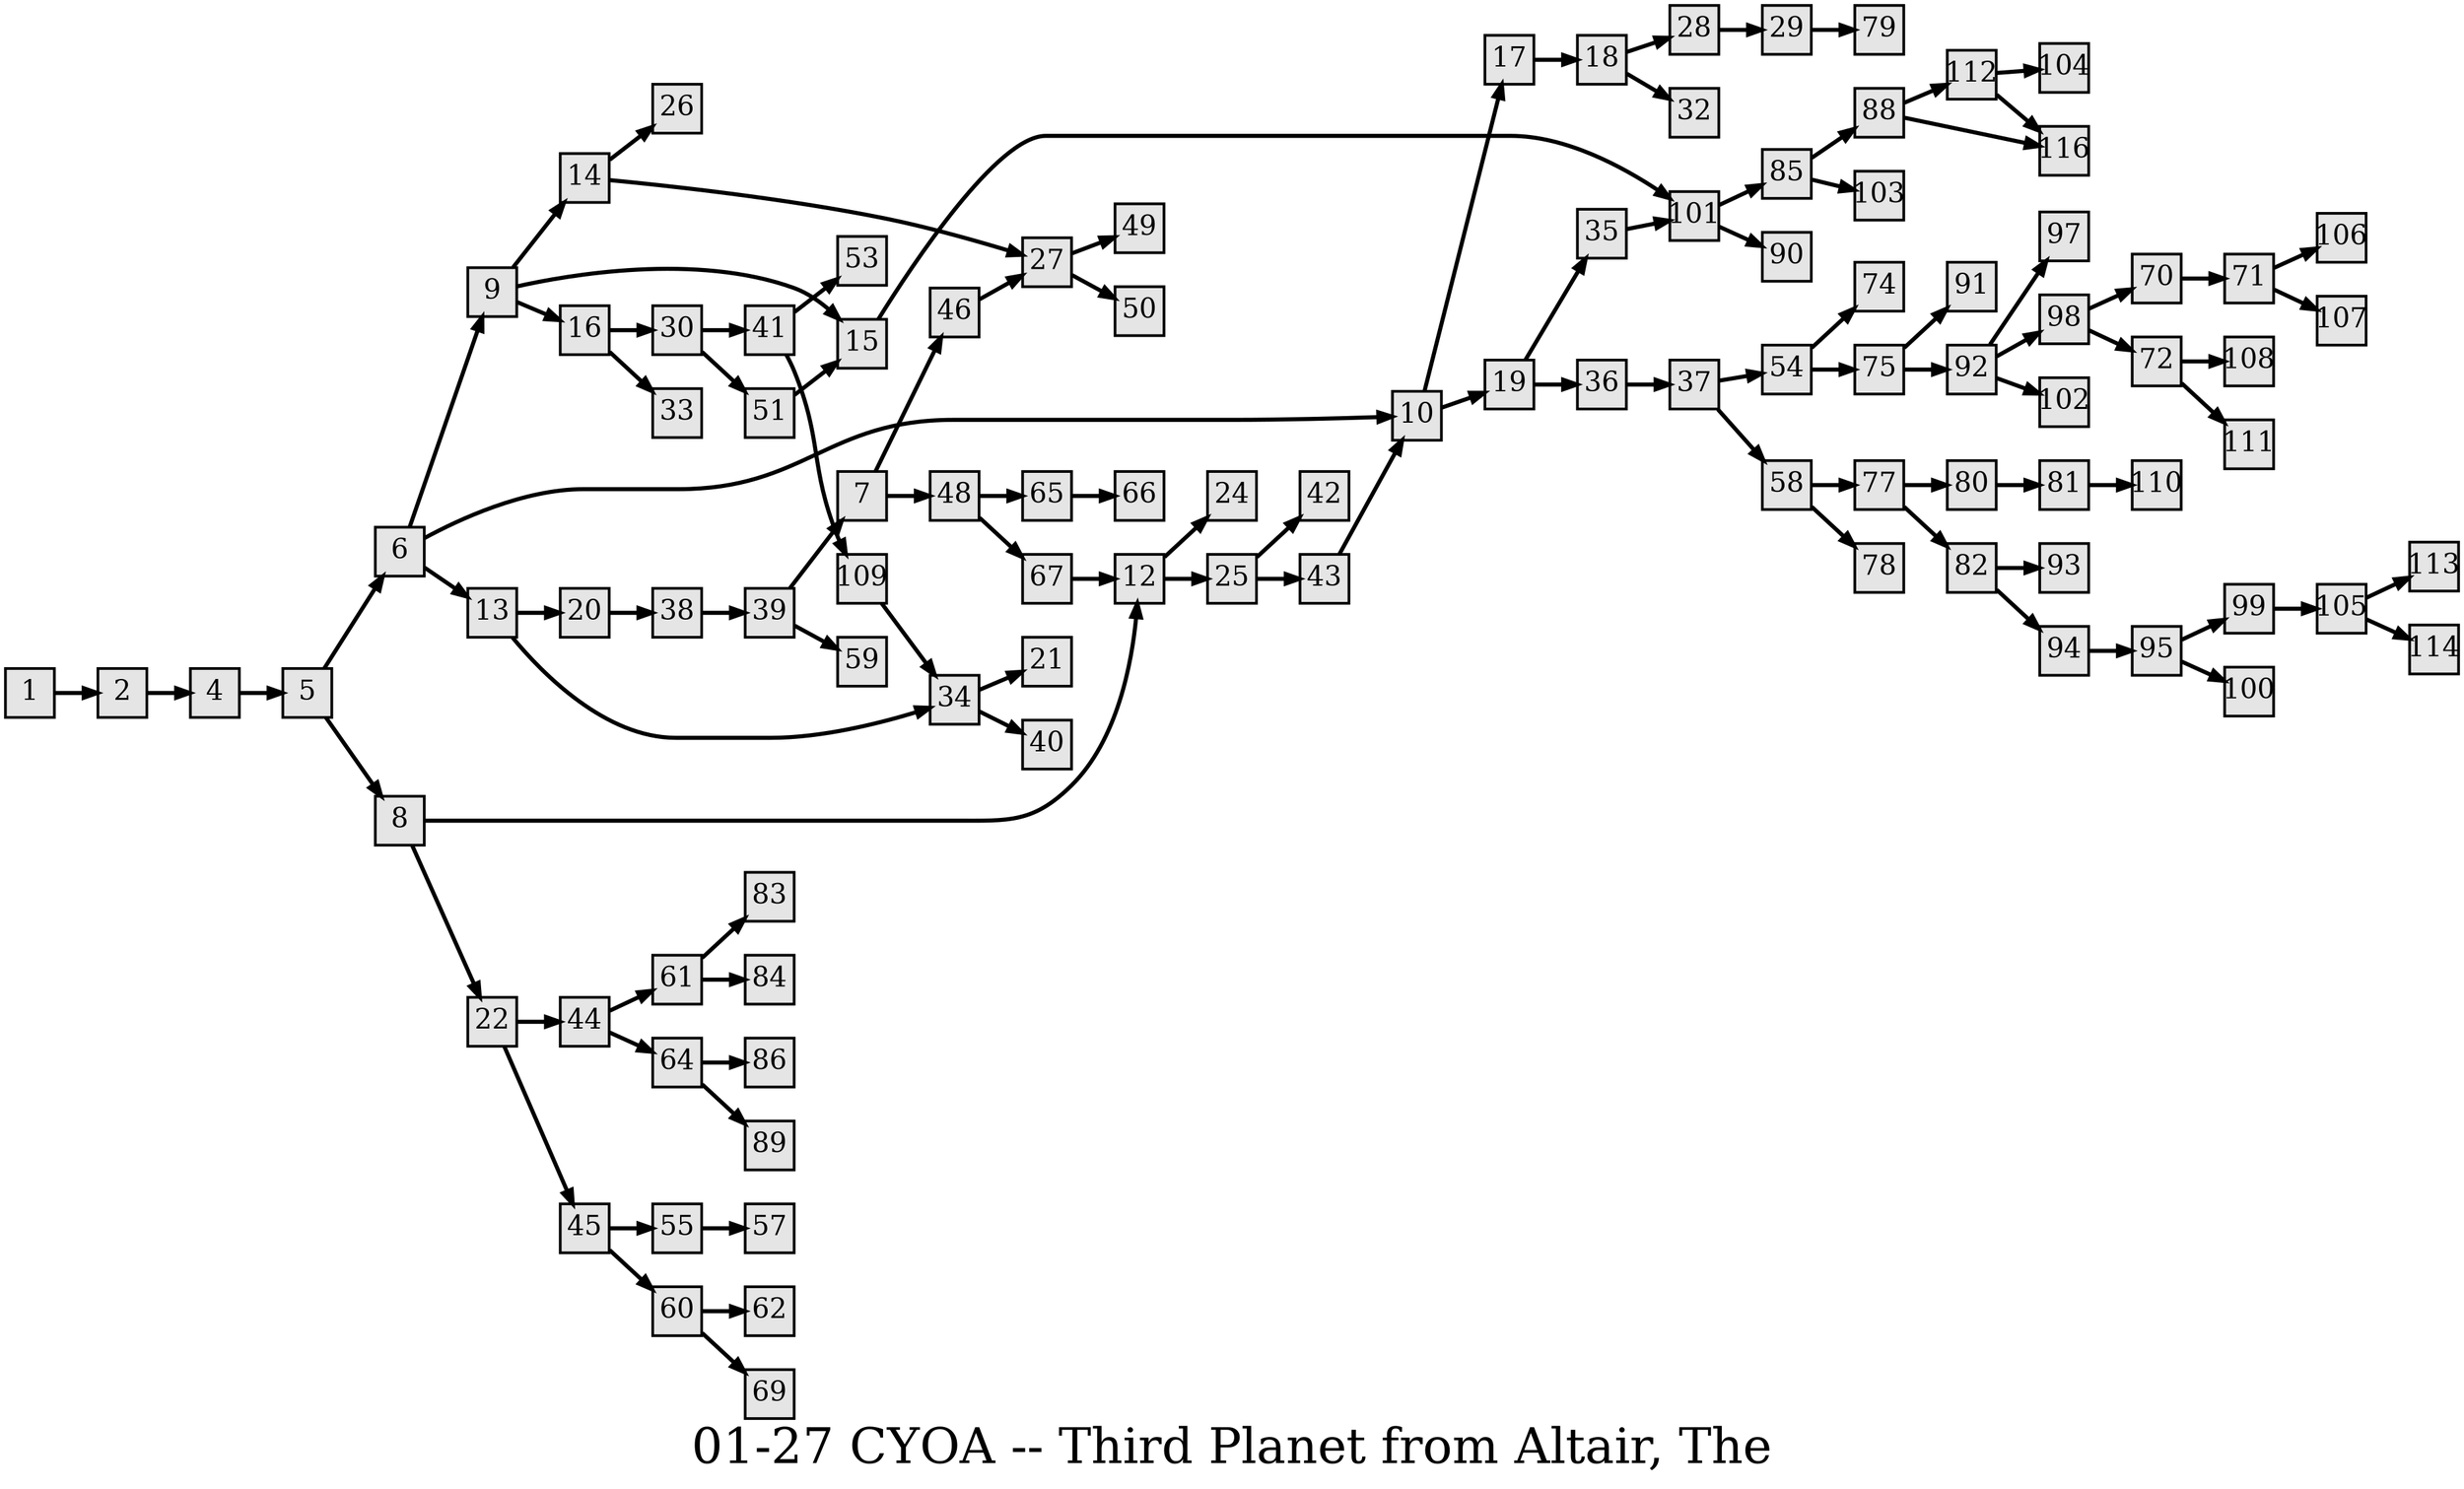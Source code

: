 digraph g{
  graph [ label="01-27 CYOA -- Third Planet from Altair, The" rankdir=LR, ordering=out, fontsize=36, nodesep="0.35", ranksep="0.45"];
  node  [shape=rect, penwidth=2, fontsize=20, style=filled, fillcolor=grey90, margin="0,0", labelfloat=true, regular=true, fixedsize=true];
  edge  [labelfloat=true, penwidth=3, fontsize=12];
  // ---;
  // group  : Katz;
  // id     : 01-27;
  // gbid   : 332;
  // series : CYOA;
  // title  : Third Planet from Altair, The;
  // author : Edward Packard;
  // credit:;
  // - name : Juliet Way-Henthorn;
  // role : encoder;
  // date : 2017-08-17;
  // - name : Jeremy Douglass;
  // role : editor;
  // date : 2017-10-19;
  // render:;
  // - name   : small;
  // styles : gvStyles-small.txt;
  // engine : dot;
  // comment: >;
  
  // ---;
  
  // From | To | Label;
  
  1 -> 2;
  2 -> 4;
  4 -> 5;
  5 -> 6;
  5 -> 8;
  6 -> 9;
  6 -> 10;
  6 -> 13;
  7 -> 46;
  7 -> 48;
  8 -> 12;
  8 -> 22;
  9 -> 14;
  9 -> 15;
  9 -> 16;
  10 -> 17;
  10 -> 19;
  12 -> 24;
  12 -> 25;
  13 -> 20;
  13 -> 34;
  14 -> 26;
  14 -> 27;
  15 -> 101;
  16 -> 30;
  16 -> 33;
  17 -> 18;
  18 -> 28;
  18 -> 32;
  19 -> 35;
  19 -> 36;
  20 -> 38;
  22 -> 44;
  22 -> 45;
  25 -> 42;
  25 -> 43;
  27 -> 49;
  27 -> 50;
  28 -> 29;
  29 -> 79;
  30 -> 41;
  30 -> 51;
  34 -> 21;
  34 -> 40;
  35 -> 101;
  36 -> 37;
  37 -> 54;
  37 -> 58;
  38 -> 39;
  39 -> 7;
  39 -> 59;
  41 -> 53;
  41 -> 109;
  43 -> 10;
  44 -> 61;
  44 -> 64;
  45 -> 55;
  45 -> 60;
  46 -> 27;
  48 -> 65;
  48 -> 67;
  51 -> 15;
  54 -> 74;
  54 -> 75;
  55 -> 57;
  58 -> 77;
  58 -> 78;
  60 -> 62;
  60 -> 69;
  61 -> 83;
  61 -> 84;
  64 -> 86;
  64 -> 89;
  65 -> 66;
  67 -> 12;
  70 -> 71;
  71 -> 106;
  71 -> 107;
  72 -> 108;
  72 -> 111;
  75 -> 91;
  75 -> 92;
  77 -> 80;
  77 -> 82;
  80 -> 81;
  81 -> 110;
  82 -> 93;
  82 -> 94;
  85 -> 88;
  85 -> 103;
  88 -> 112;
  88 -> 116;
  92 -> 97;
  92 -> 98;
  92 -> 102;
  94 -> 95;
  95 -> 99;
  95 -> 100;
  98 -> 70;
  98 -> 72;
  99 -> 105;
  101 -> 85;
  101 -> 90;
  105 -> 113;
  105 -> 114;
  109 -> 34;
  112 -> 104;
  112 -> 116;
}

